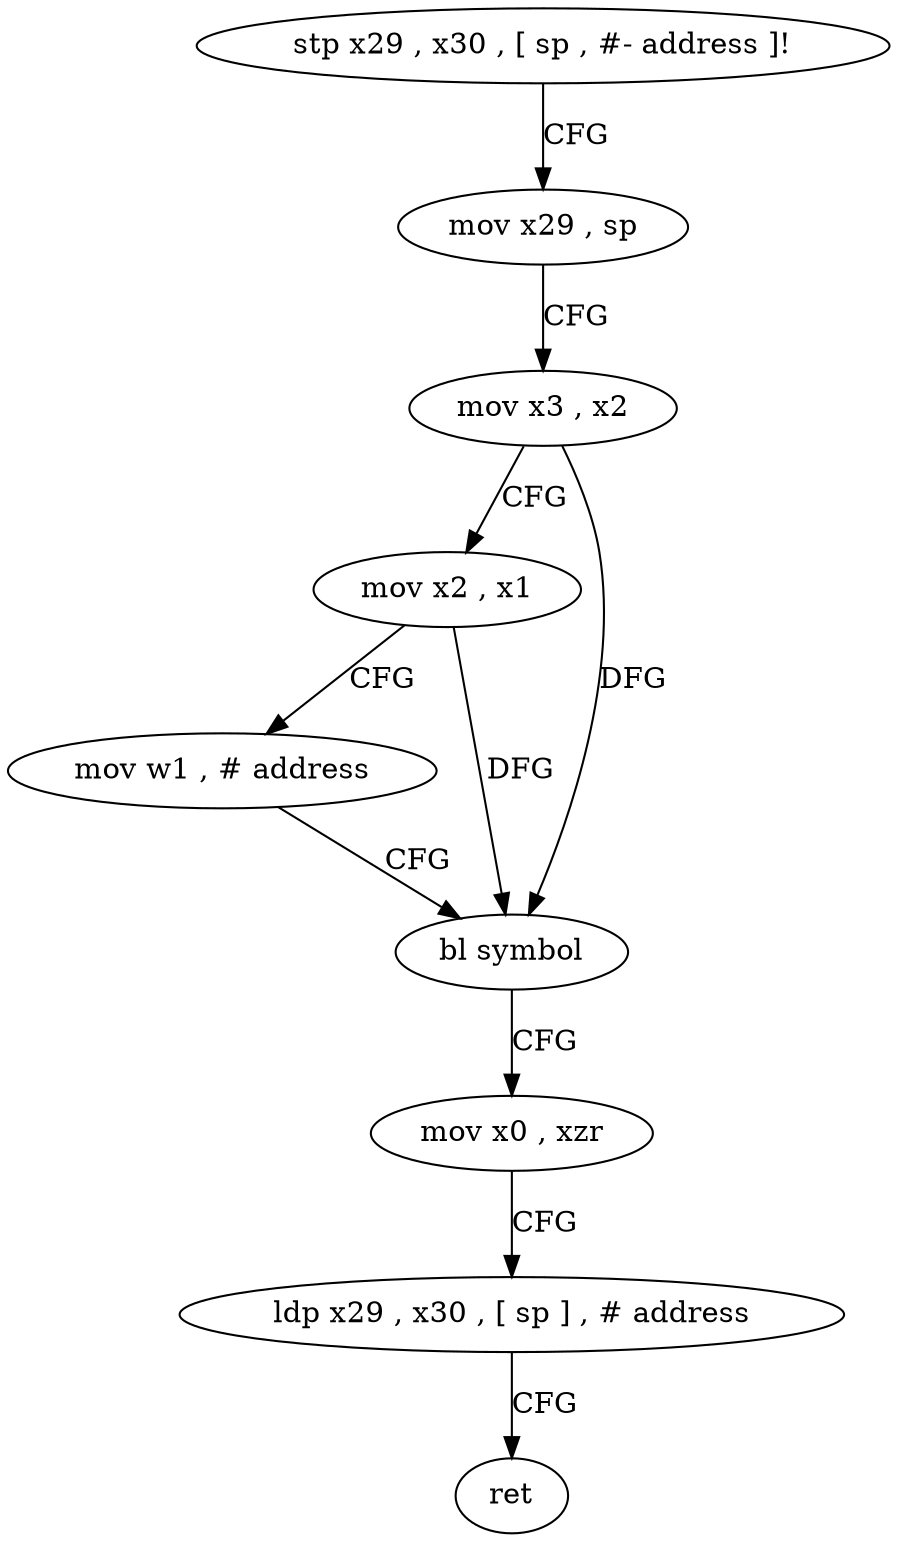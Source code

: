 digraph "func" {
"4212380" [label = "stp x29 , x30 , [ sp , #- address ]!" ]
"4212384" [label = "mov x29 , sp" ]
"4212388" [label = "mov x3 , x2" ]
"4212392" [label = "mov x2 , x1" ]
"4212396" [label = "mov w1 , # address" ]
"4212400" [label = "bl symbol" ]
"4212404" [label = "mov x0 , xzr" ]
"4212408" [label = "ldp x29 , x30 , [ sp ] , # address" ]
"4212412" [label = "ret" ]
"4212380" -> "4212384" [ label = "CFG" ]
"4212384" -> "4212388" [ label = "CFG" ]
"4212388" -> "4212392" [ label = "CFG" ]
"4212388" -> "4212400" [ label = "DFG" ]
"4212392" -> "4212396" [ label = "CFG" ]
"4212392" -> "4212400" [ label = "DFG" ]
"4212396" -> "4212400" [ label = "CFG" ]
"4212400" -> "4212404" [ label = "CFG" ]
"4212404" -> "4212408" [ label = "CFG" ]
"4212408" -> "4212412" [ label = "CFG" ]
}
